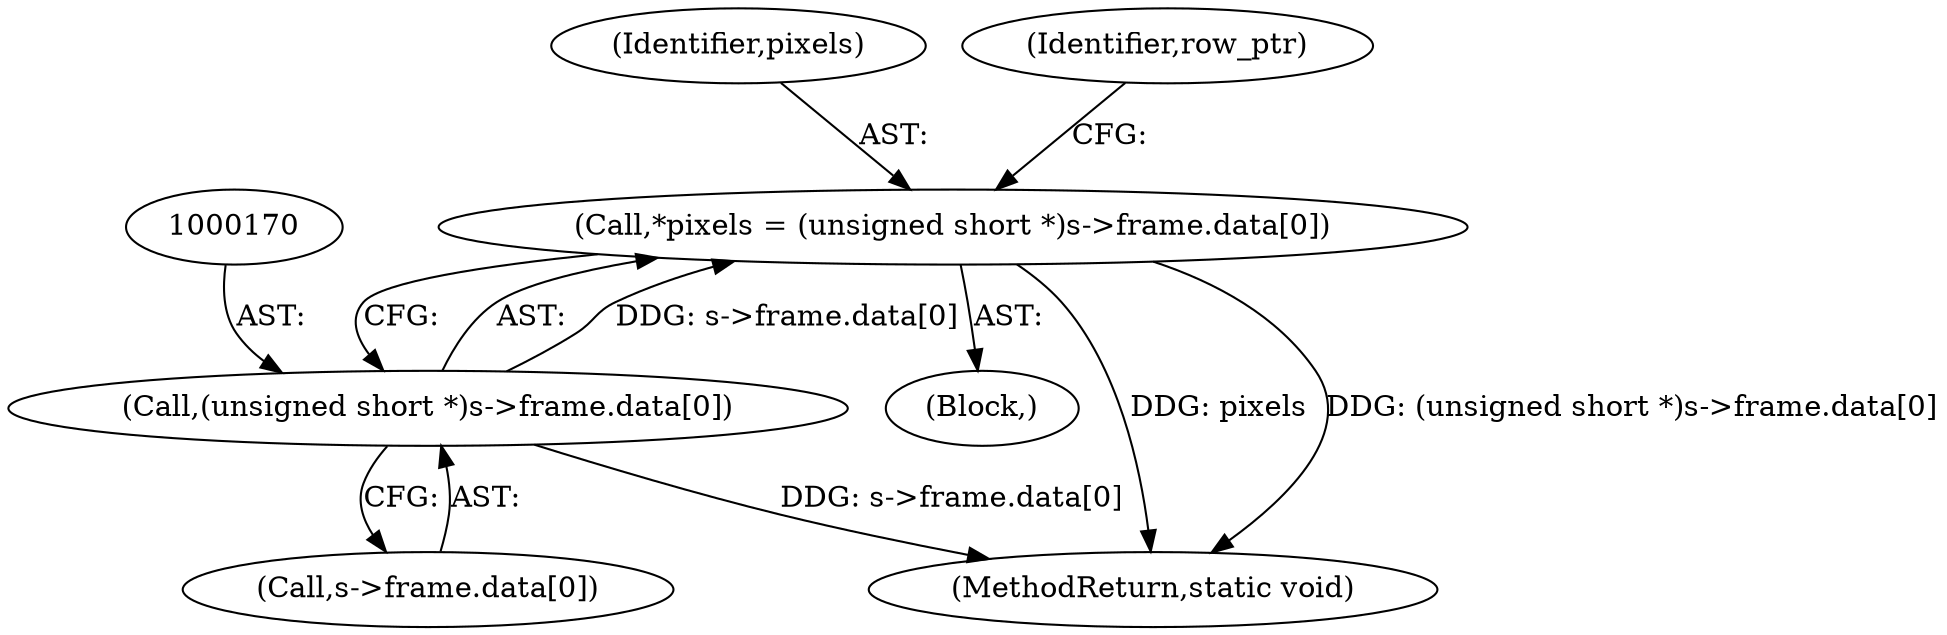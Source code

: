 digraph "0_FFmpeg_3819db745da2ac7fb3faacb116788c32f4753f34@pointer" {
"1000167" [label="(Call,*pixels = (unsigned short *)s->frame.data[0])"];
"1000169" [label="(Call,(unsigned short *)s->frame.data[0])"];
"1000167" [label="(Call,*pixels = (unsigned short *)s->frame.data[0])"];
"1000168" [label="(Identifier,pixels)"];
"1000180" [label="(Identifier,row_ptr)"];
"1000171" [label="(Call,s->frame.data[0])"];
"1000169" [label="(Call,(unsigned short *)s->frame.data[0])"];
"1000122" [label="(Block,)"];
"1000709" [label="(MethodReturn,static void)"];
"1000167" -> "1000122"  [label="AST: "];
"1000167" -> "1000169"  [label="CFG: "];
"1000168" -> "1000167"  [label="AST: "];
"1000169" -> "1000167"  [label="AST: "];
"1000180" -> "1000167"  [label="CFG: "];
"1000167" -> "1000709"  [label="DDG: pixels"];
"1000167" -> "1000709"  [label="DDG: (unsigned short *)s->frame.data[0]"];
"1000169" -> "1000167"  [label="DDG: s->frame.data[0]"];
"1000169" -> "1000171"  [label="CFG: "];
"1000170" -> "1000169"  [label="AST: "];
"1000171" -> "1000169"  [label="AST: "];
"1000169" -> "1000709"  [label="DDG: s->frame.data[0]"];
}
